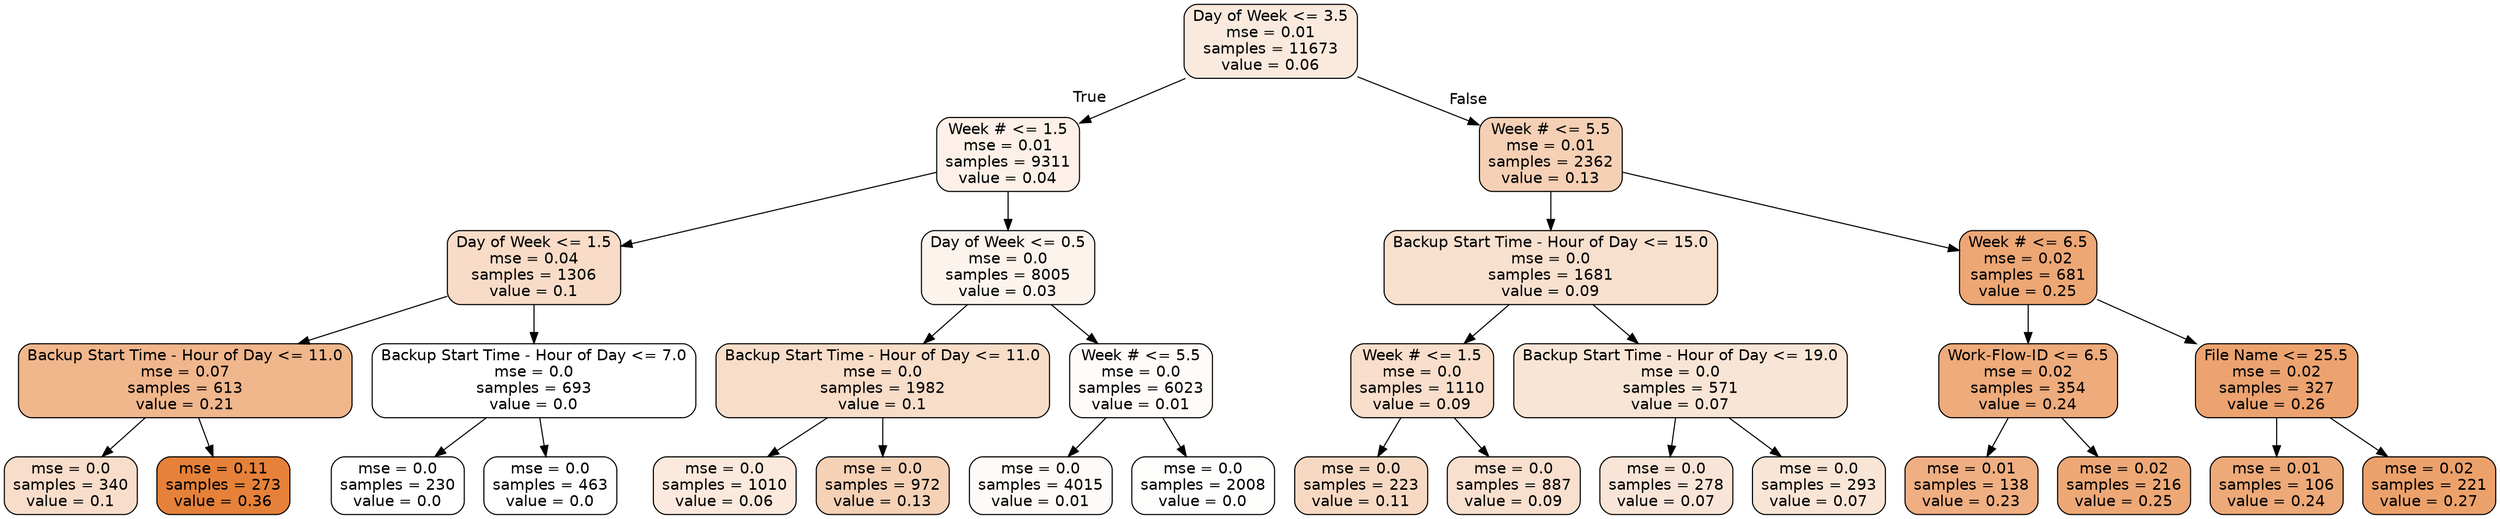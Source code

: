 digraph Tree {
node [shape=box, style="filled, rounded", color="black", fontname=helvetica] ;
edge [fontname=helvetica] ;
0 [label="Day of Week <= 3.5\nmse = 0.01\nsamples = 11673\nvalue = 0.06", fillcolor="#e581392a"] ;
1 [label="Week # <= 1.5\nmse = 0.01\nsamples = 9311\nvalue = 0.04", fillcolor="#e581391d"] ;
0 -> 1 [labeldistance=2.5, labelangle=45, headlabel="True"] ;
2 [label="Day of Week <= 1.5\nmse = 0.04\nsamples = 1306\nvalue = 0.1", fillcolor="#e5813946"] ;
1 -> 2 ;
3 [label="Backup Start Time - Hour of Day <= 11.0\nmse = 0.07\nsamples = 613\nvalue = 0.21", fillcolor="#e5813994"] ;
2 -> 3 ;
4 [label="mse = 0.0\nsamples = 340\nvalue = 0.1", fillcolor="#e5813944"] ;
3 -> 4 ;
5 [label="mse = 0.11\nsamples = 273\nvalue = 0.36", fillcolor="#e58139ff"] ;
3 -> 5 ;
6 [label="Backup Start Time - Hour of Day <= 7.0\nmse = 0.0\nsamples = 693\nvalue = 0.0", fillcolor="#e5813900"] ;
2 -> 6 ;
7 [label="mse = 0.0\nsamples = 230\nvalue = 0.0", fillcolor="#e5813900"] ;
6 -> 7 ;
8 [label="mse = 0.0\nsamples = 463\nvalue = 0.0", fillcolor="#e5813900"] ;
6 -> 8 ;
9 [label="Day of Week <= 0.5\nmse = 0.0\nsamples = 8005\nvalue = 0.03", fillcolor="#e5813917"] ;
1 -> 9 ;
10 [label="Backup Start Time - Hour of Day <= 11.0\nmse = 0.0\nsamples = 1982\nvalue = 0.1", fillcolor="#e5813945"] ;
9 -> 10 ;
11 [label="mse = 0.0\nsamples = 1010\nvalue = 0.06", fillcolor="#e581392c"] ;
10 -> 11 ;
12 [label="mse = 0.0\nsamples = 972\nvalue = 0.13", fillcolor="#e581395d"] ;
10 -> 12 ;
13 [label="Week # <= 5.5\nmse = 0.0\nsamples = 6023\nvalue = 0.01", fillcolor="#e5813907"] ;
9 -> 13 ;
14 [label="mse = 0.0\nsamples = 4015\nvalue = 0.01", fillcolor="#e581390a"] ;
13 -> 14 ;
15 [label="mse = 0.0\nsamples = 2008\nvalue = 0.0", fillcolor="#e5813902"] ;
13 -> 15 ;
16 [label="Week # <= 5.5\nmse = 0.01\nsamples = 2362\nvalue = 0.13", fillcolor="#e581395f"] ;
0 -> 16 [labeldistance=2.5, labelangle=-45, headlabel="False"] ;
17 [label="Backup Start Time - Hour of Day <= 15.0\nmse = 0.0\nsamples = 1681\nvalue = 0.09", fillcolor="#e581393d"] ;
16 -> 17 ;
18 [label="Week # <= 1.5\nmse = 0.0\nsamples = 1110\nvalue = 0.09", fillcolor="#e5813942"] ;
17 -> 18 ;
19 [label="mse = 0.0\nsamples = 223\nvalue = 0.11", fillcolor="#e581394d"] ;
18 -> 19 ;
20 [label="mse = 0.0\nsamples = 887\nvalue = 0.09", fillcolor="#e581393f"] ;
18 -> 20 ;
21 [label="Backup Start Time - Hour of Day <= 19.0\nmse = 0.0\nsamples = 571\nvalue = 0.07", fillcolor="#e5813934"] ;
17 -> 21 ;
22 [label="mse = 0.0\nsamples = 278\nvalue = 0.07", fillcolor="#e5813933"] ;
21 -> 22 ;
23 [label="mse = 0.0\nsamples = 293\nvalue = 0.07", fillcolor="#e5813934"] ;
21 -> 23 ;
24 [label="Week # <= 6.5\nmse = 0.02\nsamples = 681\nvalue = 0.25", fillcolor="#e58139b1"] ;
16 -> 24 ;
25 [label="Work-Flow-ID <= 6.5\nmse = 0.02\nsamples = 354\nvalue = 0.24", fillcolor="#e58139aa"] ;
24 -> 25 ;
26 [label="mse = 0.01\nsamples = 138\nvalue = 0.23", fillcolor="#e58139a1"] ;
25 -> 26 ;
27 [label="mse = 0.02\nsamples = 216\nvalue = 0.25", fillcolor="#e58139b0"] ;
25 -> 27 ;
28 [label="File Name <= 25.5\nmse = 0.02\nsamples = 327\nvalue = 0.26", fillcolor="#e58139b9"] ;
24 -> 28 ;
29 [label="mse = 0.01\nsamples = 106\nvalue = 0.24", fillcolor="#e58139ad"] ;
28 -> 29 ;
30 [label="mse = 0.02\nsamples = 221\nvalue = 0.27", fillcolor="#e58139be"] ;
28 -> 30 ;
}